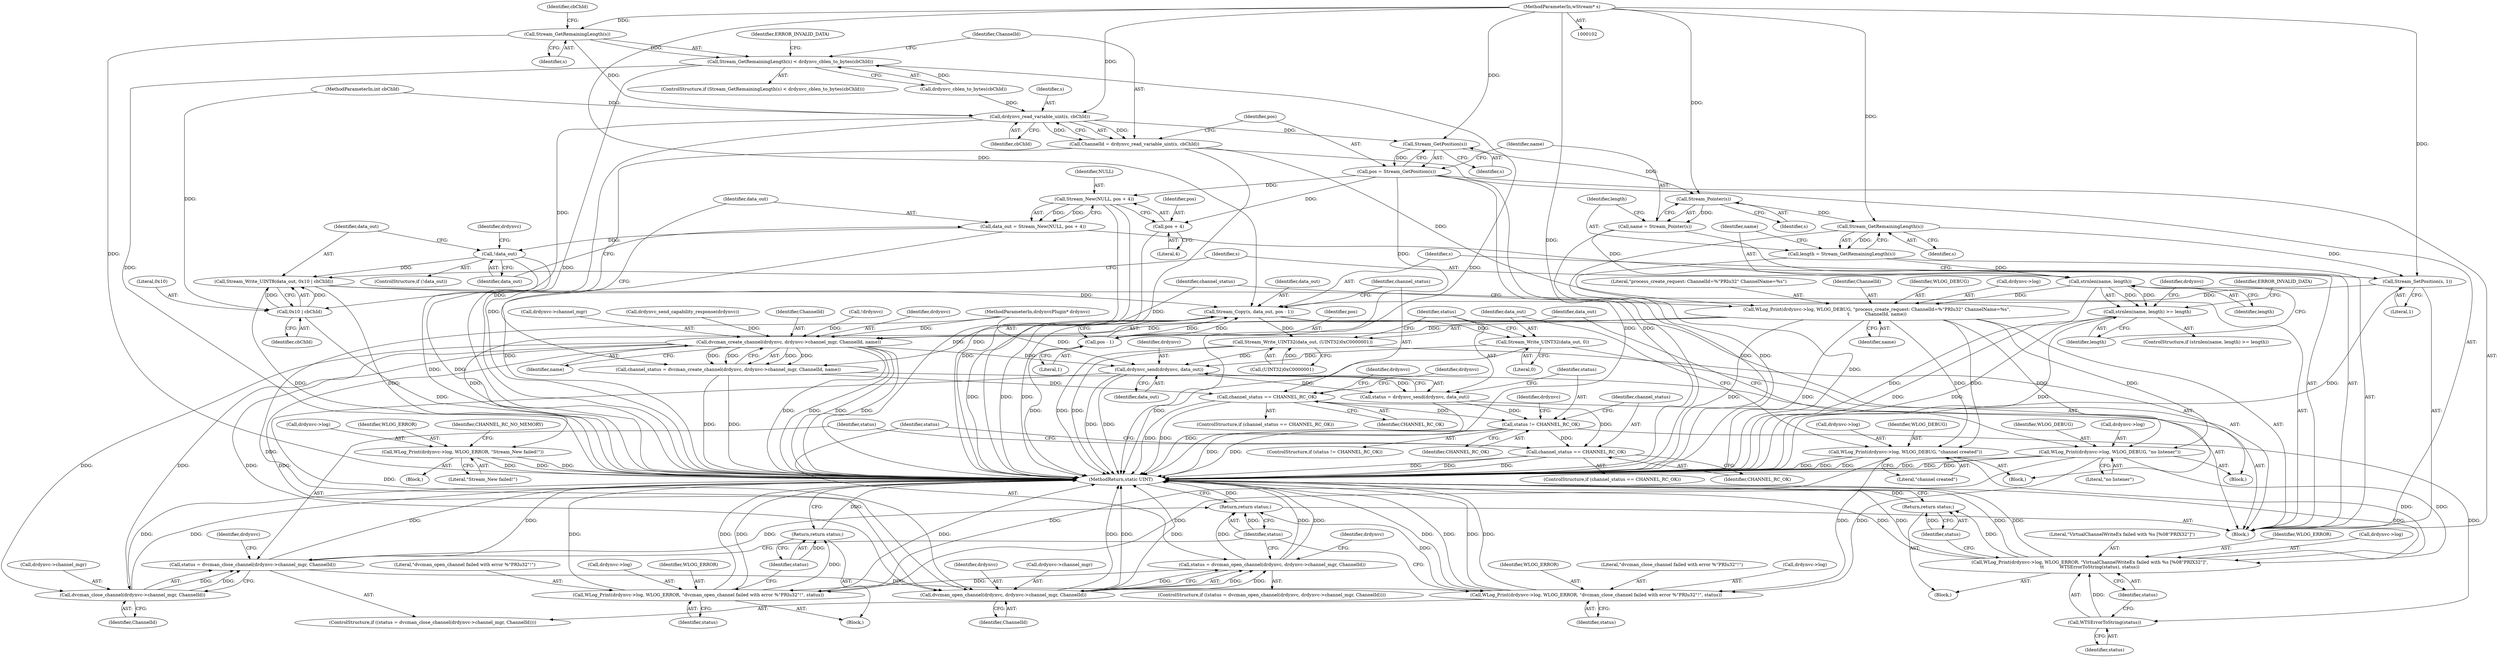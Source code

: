 digraph "0_FreeRDP_baee520e3dd9be6511c45a14c5f5e77784de1471_2@API" {
"1000153" [label="(Call,Stream_GetRemainingLength(s))"];
"1000106" [label="(MethodParameterIn,wStream* s)"];
"1000152" [label="(Call,Stream_GetRemainingLength(s) < drdynvc_cblen_to_bytes(cbChId))"];
"1000161" [label="(Call,drdynvc_read_variable_uint(s, cbChId))"];
"1000159" [label="(Call,ChannelId = drdynvc_read_variable_uint(s, cbChId))"];
"1000184" [label="(Call,WLog_Print(drdynvc->log, WLOG_DEBUG, \"process_create_request: ChannelId=%\"PRIu32\" ChannelName=%s\",\n\t           ChannelId, name))"];
"1000194" [label="(Call,dvcman_create_channel(drdynvc, drdynvc->channel_mgr, ChannelId, name))"];
"1000192" [label="(Call,channel_status = dvcman_create_channel(drdynvc, drdynvc->channel_mgr, ChannelId, name))"];
"1000235" [label="(Call,channel_status == CHANNEL_RC_OK)"];
"1000267" [label="(Call,status != CHANNEL_RC_OK)"];
"1000277" [label="(Call,WTSErrorToString(status))"];
"1000271" [label="(Call,WLog_Print(drdynvc->log, WLOG_ERROR, \"VirtualChannelWriteEx failed with %s [%08\"PRIX32\"]\",\n\t\t           WTSErrorToString(status), status))"];
"1000280" [label="(Return,return status;)"];
"1000283" [label="(Call,channel_status == CHANNEL_RC_OK)"];
"1000263" [label="(Call,drdynvc_send(drdynvc, data_out))"];
"1000261" [label="(Call,status = drdynvc_send(drdynvc, data_out))"];
"1000290" [label="(Call,dvcman_open_channel(drdynvc, drdynvc->channel_mgr, ChannelId))"];
"1000288" [label="(Call,status = dvcman_open_channel(drdynvc, drdynvc->channel_mgr, ChannelId))"];
"1000297" [label="(Call,WLog_Print(drdynvc->log, WLOG_ERROR, \"dvcman_open_channel failed with error %\"PRIu32\"!\", status))"];
"1000304" [label="(Return,return status;)"];
"1000323" [label="(Return,return status;)"];
"1000311" [label="(Call,dvcman_close_channel(drdynvc->channel_mgr, ChannelId))"];
"1000309" [label="(Call,status = dvcman_close_channel(drdynvc->channel_mgr, ChannelId))"];
"1000316" [label="(Call,WLog_Print(drdynvc->log, WLOG_ERROR, \"dvcman_close_channel failed with error %\"PRIu32\"!\", status))"];
"1000212" [label="(Call,WLog_Print(drdynvc->log, WLOG_ERROR, \"Stream_New failed!\"))"];
"1000239" [label="(Call,WLog_Print(drdynvc->log, WLOG_DEBUG, \"channel created\"))"];
"1000250" [label="(Call,WLog_Print(drdynvc->log, WLOG_DEBUG, \"no listener\"))"];
"1000166" [label="(Call,Stream_GetPosition(s))"];
"1000164" [label="(Call,pos = Stream_GetPosition(s))"];
"1000203" [label="(Call,Stream_New(NULL, pos + 4))"];
"1000201" [label="(Call,data_out = Stream_New(NULL, pos + 4))"];
"1000209" [label="(Call,!data_out)"];
"1000220" [label="(Call,Stream_Write_UINT8(data_out, 0x10 | cbChId))"];
"1000228" [label="(Call,Stream_Copy(s, data_out, pos - 1))"];
"1000245" [label="(Call,Stream_Write_UINT32(data_out, 0))"];
"1000256" [label="(Call,Stream_Write_UINT32(data_out, (UINT32)0xC0000001))"];
"1000205" [label="(Call,pos + 4)"];
"1000231" [label="(Call,pos - 1)"];
"1000170" [label="(Call,Stream_Pointer(s))"];
"1000168" [label="(Call,name = Stream_Pointer(s))"];
"1000178" [label="(Call,strnlen(name, length))"];
"1000177" [label="(Call,strnlen(name, length) >= length)"];
"1000174" [label="(Call,Stream_GetRemainingLength(s))"];
"1000172" [label="(Call,length = Stream_GetRemainingLength(s))"];
"1000225" [label="(Call,Stream_SetPosition(s, 1))"];
"1000222" [label="(Call,0x10 | cbChId)"];
"1000283" [label="(Call,channel_status == CHANNEL_RC_OK)"];
"1000204" [label="(Identifier,NULL)"];
"1000227" [label="(Literal,1)"];
"1000224" [label="(Identifier,cbChId)"];
"1000177" [label="(Call,strnlen(name, length) >= length)"];
"1000241" [label="(Identifier,drdynvc)"];
"1000226" [label="(Identifier,s)"];
"1000275" [label="(Identifier,WLOG_ERROR)"];
"1000279" [label="(Identifier,status)"];
"1000277" [label="(Call,WTSErrorToString(status))"];
"1000252" [label="(Identifier,drdynvc)"];
"1000203" [label="(Call,Stream_New(NULL, pos + 4))"];
"1000264" [label="(Identifier,drdynvc)"];
"1000166" [label="(Call,Stream_GetPosition(s))"];
"1000257" [label="(Identifier,data_out)"];
"1000250" [label="(Call,WLog_Print(drdynvc->log, WLOG_DEBUG, \"no listener\"))"];
"1000272" [label="(Call,drdynvc->log)"];
"1000183" [label="(Identifier,ERROR_INVALID_DATA)"];
"1000201" [label="(Call,data_out = Stream_New(NULL, pos + 4))"];
"1000302" [label="(Literal,\"dvcman_open_channel failed with error %\"PRIu32\"!\")"];
"1000213" [label="(Call,drdynvc->log)"];
"1000233" [label="(Literal,1)"];
"1000301" [label="(Identifier,WLOG_ERROR)"];
"1000135" [label="(Call,drdynvc_send_capability_response(drdynvc))"];
"1000175" [label="(Identifier,s)"];
"1000298" [label="(Call,drdynvc->log)"];
"1000180" [label="(Identifier,length)"];
"1000297" [label="(Call,WLog_Print(drdynvc->log, WLOG_ERROR, \"dvcman_open_channel failed with error %\"PRIu32\"!\", status))"];
"1000312" [label="(Call,drdynvc->channel_mgr)"];
"1000268" [label="(Identifier,status)"];
"1000325" [label="(MethodReturn,static UINT)"];
"1000225" [label="(Call,Stream_SetPosition(s, 1))"];
"1000308" [label="(ControlStructure,if ((status = dvcman_close_channel(drdynvc->channel_mgr, ChannelId))))"];
"1000188" [label="(Identifier,WLOG_DEBUG)"];
"1000172" [label="(Call,length = Stream_GetRemainingLength(s))"];
"1000246" [label="(Identifier,data_out)"];
"1000179" [label="(Identifier,name)"];
"1000322" [label="(Identifier,status)"];
"1000181" [label="(Identifier,length)"];
"1000222" [label="(Call,0x10 | cbChId)"];
"1000270" [label="(Block,)"];
"1000316" [label="(Call,WLog_Print(drdynvc->log, WLOG_ERROR, \"dvcman_close_channel failed with error %\"PRIu32\"!\", status))"];
"1000185" [label="(Call,drdynvc->log)"];
"1000199" [label="(Identifier,ChannelId)"];
"1000165" [label="(Identifier,pos)"];
"1000209" [label="(Call,!data_out)"];
"1000116" [label="(Call,!drdynvc)"];
"1000258" [label="(Call,(UINT32)0xC0000001)"];
"1000173" [label="(Identifier,length)"];
"1000299" [label="(Identifier,drdynvc)"];
"1000194" [label="(Call,dvcman_create_channel(drdynvc, drdynvc->channel_mgr, ChannelId, name))"];
"1000265" [label="(Identifier,data_out)"];
"1000168" [label="(Call,name = Stream_Pointer(s))"];
"1000324" [label="(Identifier,status)"];
"1000152" [label="(Call,Stream_GetRemainingLength(s) < drdynvc_cblen_to_bytes(cbChId))"];
"1000212" [label="(Call,WLog_Print(drdynvc->log, WLOG_ERROR, \"Stream_New failed!\"))"];
"1000230" [label="(Identifier,data_out)"];
"1000159" [label="(Call,ChannelId = drdynvc_read_variable_uint(s, cbChId))"];
"1000191" [label="(Identifier,name)"];
"1000261" [label="(Call,status = drdynvc_send(drdynvc, data_out))"];
"1000105" [label="(MethodParameterIn,int cbChId)"];
"1000162" [label="(Identifier,s)"];
"1000217" [label="(Literal,\"Stream_New failed!\")"];
"1000229" [label="(Identifier,s)"];
"1000189" [label="(Literal,\"process_create_request: ChannelId=%\"PRIu32\" ChannelName=%s\")"];
"1000107" [label="(Block,)"];
"1000235" [label="(Call,channel_status == CHANNEL_RC_OK)"];
"1000323" [label="(Return,return status;)"];
"1000284" [label="(Identifier,channel_status)"];
"1000245" [label="(Call,Stream_Write_UINT32(data_out, 0))"];
"1000282" [label="(ControlStructure,if (channel_status == CHANNEL_RC_OK))"];
"1000228" [label="(Call,Stream_Copy(s, data_out, pos - 1))"];
"1000153" [label="(Call,Stream_GetRemainingLength(s))"];
"1000287" [label="(ControlStructure,if ((status = dvcman_open_channel(drdynvc, drdynvc->channel_mgr, ChannelId))))"];
"1000303" [label="(Identifier,status)"];
"1000232" [label="(Identifier,pos)"];
"1000154" [label="(Identifier,s)"];
"1000305" [label="(Identifier,status)"];
"1000216" [label="(Identifier,WLOG_ERROR)"];
"1000151" [label="(ControlStructure,if (Stream_GetRemainingLength(s) < drdynvc_cblen_to_bytes(cbChId)))"];
"1000169" [label="(Identifier,name)"];
"1000263" [label="(Call,drdynvc_send(drdynvc, data_out))"];
"1000190" [label="(Identifier,ChannelId)"];
"1000161" [label="(Call,drdynvc_read_variable_uint(s, cbChId))"];
"1000267" [label="(Call,status != CHANNEL_RC_OK)"];
"1000254" [label="(Identifier,WLOG_DEBUG)"];
"1000285" [label="(Identifier,CHANNEL_RC_OK)"];
"1000291" [label="(Identifier,drdynvc)"];
"1000200" [label="(Identifier,name)"];
"1000186" [label="(Identifier,drdynvc)"];
"1000184" [label="(Call,WLog_Print(drdynvc->log, WLOG_DEBUG, \"process_create_request: ChannelId=%\"PRIu32\" ChannelName=%s\",\n\t           ChannelId, name))"];
"1000309" [label="(Call,status = dvcman_close_channel(drdynvc->channel_mgr, ChannelId))"];
"1000195" [label="(Identifier,drdynvc)"];
"1000155" [label="(Call,drdynvc_cblen_to_bytes(cbChId))"];
"1000292" [label="(Call,drdynvc->channel_mgr)"];
"1000269" [label="(Identifier,CHANNEL_RC_OK)"];
"1000266" [label="(ControlStructure,if (status != CHANNEL_RC_OK))"];
"1000315" [label="(Identifier,ChannelId)"];
"1000211" [label="(Block,)"];
"1000234" [label="(ControlStructure,if (channel_status == CHANNEL_RC_OK))"];
"1000240" [label="(Call,drdynvc->log)"];
"1000318" [label="(Identifier,drdynvc)"];
"1000244" [label="(Literal,\"channel created\")"];
"1000176" [label="(ControlStructure,if (strnlen(name, length) >= length))"];
"1000170" [label="(Call,Stream_Pointer(s))"];
"1000290" [label="(Call,dvcman_open_channel(drdynvc, drdynvc->channel_mgr, ChannelId))"];
"1000158" [label="(Identifier,ERROR_INVALID_DATA)"];
"1000196" [label="(Call,drdynvc->channel_mgr)"];
"1000271" [label="(Call,WLog_Print(drdynvc->log, WLOG_ERROR, \"VirtualChannelWriteEx failed with %s [%08\"PRIX32\"]\",\n\t\t           WTSErrorToString(status), status))"];
"1000163" [label="(Identifier,cbChId)"];
"1000238" [label="(Block,)"];
"1000223" [label="(Literal,0x10)"];
"1000304" [label="(Return,return status;)"];
"1000193" [label="(Identifier,channel_status)"];
"1000276" [label="(Literal,\"VirtualChannelWriteEx failed with %s [%08\"PRIX32\"]\")"];
"1000207" [label="(Literal,4)"];
"1000262" [label="(Identifier,status)"];
"1000320" [label="(Identifier,WLOG_ERROR)"];
"1000255" [label="(Literal,\"no listener\")"];
"1000288" [label="(Call,status = dvcman_open_channel(drdynvc, drdynvc->channel_mgr, ChannelId))"];
"1000192" [label="(Call,channel_status = dvcman_create_channel(drdynvc, drdynvc->channel_mgr, ChannelId, name))"];
"1000289" [label="(Identifier,status)"];
"1000156" [label="(Identifier,cbChId)"];
"1000239" [label="(Call,WLog_Print(drdynvc->log, WLOG_DEBUG, \"channel created\"))"];
"1000280" [label="(Return,return status;)"];
"1000321" [label="(Literal,\"dvcman_close_channel failed with error %\"PRIu32\"!\")"];
"1000220" [label="(Call,Stream_Write_UINT8(data_out, 0x10 | cbChId))"];
"1000210" [label="(Identifier,data_out)"];
"1000295" [label="(Identifier,ChannelId)"];
"1000296" [label="(Block,)"];
"1000247" [label="(Literal,0)"];
"1000164" [label="(Call,pos = Stream_GetPosition(s))"];
"1000174" [label="(Call,Stream_GetRemainingLength(s))"];
"1000251" [label="(Call,drdynvc->log)"];
"1000256" [label="(Call,Stream_Write_UINT32(data_out, (UINT32)0xC0000001))"];
"1000219" [label="(Identifier,CHANNEL_RC_NO_MEMORY)"];
"1000171" [label="(Identifier,s)"];
"1000311" [label="(Call,dvcman_close_channel(drdynvc->channel_mgr, ChannelId))"];
"1000214" [label="(Identifier,drdynvc)"];
"1000178" [label="(Call,strnlen(name, length))"];
"1000281" [label="(Identifier,status)"];
"1000205" [label="(Call,pos + 4)"];
"1000236" [label="(Identifier,channel_status)"];
"1000249" [label="(Block,)"];
"1000103" [label="(MethodParameterIn,drdynvcPlugin* drdynvc)"];
"1000106" [label="(MethodParameterIn,wStream* s)"];
"1000273" [label="(Identifier,drdynvc)"];
"1000231" [label="(Call,pos - 1)"];
"1000221" [label="(Identifier,data_out)"];
"1000237" [label="(Identifier,CHANNEL_RC_OK)"];
"1000206" [label="(Identifier,pos)"];
"1000243" [label="(Identifier,WLOG_DEBUG)"];
"1000317" [label="(Call,drdynvc->log)"];
"1000208" [label="(ControlStructure,if (!data_out))"];
"1000278" [label="(Identifier,status)"];
"1000160" [label="(Identifier,ChannelId)"];
"1000202" [label="(Identifier,data_out)"];
"1000167" [label="(Identifier,s)"];
"1000310" [label="(Identifier,status)"];
"1000153" -> "1000152"  [label="AST: "];
"1000153" -> "1000154"  [label="CFG: "];
"1000154" -> "1000153"  [label="AST: "];
"1000156" -> "1000153"  [label="CFG: "];
"1000153" -> "1000325"  [label="DDG: "];
"1000153" -> "1000152"  [label="DDG: "];
"1000106" -> "1000153"  [label="DDG: "];
"1000153" -> "1000161"  [label="DDG: "];
"1000106" -> "1000102"  [label="AST: "];
"1000106" -> "1000325"  [label="DDG: "];
"1000106" -> "1000161"  [label="DDG: "];
"1000106" -> "1000166"  [label="DDG: "];
"1000106" -> "1000170"  [label="DDG: "];
"1000106" -> "1000174"  [label="DDG: "];
"1000106" -> "1000225"  [label="DDG: "];
"1000106" -> "1000228"  [label="DDG: "];
"1000152" -> "1000151"  [label="AST: "];
"1000152" -> "1000155"  [label="CFG: "];
"1000155" -> "1000152"  [label="AST: "];
"1000158" -> "1000152"  [label="CFG: "];
"1000160" -> "1000152"  [label="CFG: "];
"1000152" -> "1000325"  [label="DDG: "];
"1000152" -> "1000325"  [label="DDG: "];
"1000152" -> "1000325"  [label="DDG: "];
"1000155" -> "1000152"  [label="DDG: "];
"1000161" -> "1000159"  [label="AST: "];
"1000161" -> "1000163"  [label="CFG: "];
"1000162" -> "1000161"  [label="AST: "];
"1000163" -> "1000161"  [label="AST: "];
"1000159" -> "1000161"  [label="CFG: "];
"1000161" -> "1000325"  [label="DDG: "];
"1000161" -> "1000159"  [label="DDG: "];
"1000161" -> "1000159"  [label="DDG: "];
"1000155" -> "1000161"  [label="DDG: "];
"1000105" -> "1000161"  [label="DDG: "];
"1000161" -> "1000166"  [label="DDG: "];
"1000161" -> "1000222"  [label="DDG: "];
"1000159" -> "1000107"  [label="AST: "];
"1000160" -> "1000159"  [label="AST: "];
"1000165" -> "1000159"  [label="CFG: "];
"1000159" -> "1000325"  [label="DDG: "];
"1000159" -> "1000325"  [label="DDG: "];
"1000159" -> "1000184"  [label="DDG: "];
"1000184" -> "1000107"  [label="AST: "];
"1000184" -> "1000191"  [label="CFG: "];
"1000185" -> "1000184"  [label="AST: "];
"1000188" -> "1000184"  [label="AST: "];
"1000189" -> "1000184"  [label="AST: "];
"1000190" -> "1000184"  [label="AST: "];
"1000191" -> "1000184"  [label="AST: "];
"1000193" -> "1000184"  [label="CFG: "];
"1000184" -> "1000325"  [label="DDG: "];
"1000184" -> "1000325"  [label="DDG: "];
"1000178" -> "1000184"  [label="DDG: "];
"1000184" -> "1000194"  [label="DDG: "];
"1000184" -> "1000194"  [label="DDG: "];
"1000184" -> "1000212"  [label="DDG: "];
"1000184" -> "1000239"  [label="DDG: "];
"1000184" -> "1000239"  [label="DDG: "];
"1000184" -> "1000250"  [label="DDG: "];
"1000184" -> "1000250"  [label="DDG: "];
"1000194" -> "1000192"  [label="AST: "];
"1000194" -> "1000200"  [label="CFG: "];
"1000195" -> "1000194"  [label="AST: "];
"1000196" -> "1000194"  [label="AST: "];
"1000199" -> "1000194"  [label="AST: "];
"1000200" -> "1000194"  [label="AST: "];
"1000192" -> "1000194"  [label="CFG: "];
"1000194" -> "1000325"  [label="DDG: "];
"1000194" -> "1000325"  [label="DDG: "];
"1000194" -> "1000325"  [label="DDG: "];
"1000194" -> "1000325"  [label="DDG: "];
"1000194" -> "1000192"  [label="DDG: "];
"1000194" -> "1000192"  [label="DDG: "];
"1000194" -> "1000192"  [label="DDG: "];
"1000194" -> "1000192"  [label="DDG: "];
"1000116" -> "1000194"  [label="DDG: "];
"1000135" -> "1000194"  [label="DDG: "];
"1000103" -> "1000194"  [label="DDG: "];
"1000194" -> "1000263"  [label="DDG: "];
"1000194" -> "1000290"  [label="DDG: "];
"1000194" -> "1000290"  [label="DDG: "];
"1000194" -> "1000311"  [label="DDG: "];
"1000194" -> "1000311"  [label="DDG: "];
"1000192" -> "1000107"  [label="AST: "];
"1000193" -> "1000192"  [label="AST: "];
"1000202" -> "1000192"  [label="CFG: "];
"1000192" -> "1000325"  [label="DDG: "];
"1000192" -> "1000325"  [label="DDG: "];
"1000192" -> "1000235"  [label="DDG: "];
"1000235" -> "1000234"  [label="AST: "];
"1000235" -> "1000237"  [label="CFG: "];
"1000236" -> "1000235"  [label="AST: "];
"1000237" -> "1000235"  [label="AST: "];
"1000241" -> "1000235"  [label="CFG: "];
"1000252" -> "1000235"  [label="CFG: "];
"1000235" -> "1000325"  [label="DDG: "];
"1000235" -> "1000325"  [label="DDG: "];
"1000235" -> "1000267"  [label="DDG: "];
"1000235" -> "1000283"  [label="DDG: "];
"1000267" -> "1000266"  [label="AST: "];
"1000267" -> "1000269"  [label="CFG: "];
"1000268" -> "1000267"  [label="AST: "];
"1000269" -> "1000267"  [label="AST: "];
"1000273" -> "1000267"  [label="CFG: "];
"1000284" -> "1000267"  [label="CFG: "];
"1000267" -> "1000325"  [label="DDG: "];
"1000267" -> "1000325"  [label="DDG: "];
"1000261" -> "1000267"  [label="DDG: "];
"1000267" -> "1000277"  [label="DDG: "];
"1000267" -> "1000283"  [label="DDG: "];
"1000277" -> "1000271"  [label="AST: "];
"1000277" -> "1000278"  [label="CFG: "];
"1000278" -> "1000277"  [label="AST: "];
"1000279" -> "1000277"  [label="CFG: "];
"1000277" -> "1000271"  [label="DDG: "];
"1000271" -> "1000270"  [label="AST: "];
"1000271" -> "1000279"  [label="CFG: "];
"1000272" -> "1000271"  [label="AST: "];
"1000275" -> "1000271"  [label="AST: "];
"1000276" -> "1000271"  [label="AST: "];
"1000279" -> "1000271"  [label="AST: "];
"1000281" -> "1000271"  [label="CFG: "];
"1000271" -> "1000325"  [label="DDG: "];
"1000271" -> "1000325"  [label="DDG: "];
"1000271" -> "1000325"  [label="DDG: "];
"1000271" -> "1000325"  [label="DDG: "];
"1000271" -> "1000325"  [label="DDG: "];
"1000250" -> "1000271"  [label="DDG: "];
"1000239" -> "1000271"  [label="DDG: "];
"1000271" -> "1000280"  [label="DDG: "];
"1000280" -> "1000270"  [label="AST: "];
"1000280" -> "1000281"  [label="CFG: "];
"1000281" -> "1000280"  [label="AST: "];
"1000325" -> "1000280"  [label="CFG: "];
"1000280" -> "1000325"  [label="DDG: "];
"1000281" -> "1000280"  [label="DDG: "];
"1000283" -> "1000282"  [label="AST: "];
"1000283" -> "1000285"  [label="CFG: "];
"1000284" -> "1000283"  [label="AST: "];
"1000285" -> "1000283"  [label="AST: "];
"1000289" -> "1000283"  [label="CFG: "];
"1000310" -> "1000283"  [label="CFG: "];
"1000283" -> "1000325"  [label="DDG: "];
"1000283" -> "1000325"  [label="DDG: "];
"1000283" -> "1000325"  [label="DDG: "];
"1000263" -> "1000261"  [label="AST: "];
"1000263" -> "1000265"  [label="CFG: "];
"1000264" -> "1000263"  [label="AST: "];
"1000265" -> "1000263"  [label="AST: "];
"1000261" -> "1000263"  [label="CFG: "];
"1000263" -> "1000325"  [label="DDG: "];
"1000263" -> "1000325"  [label="DDG: "];
"1000263" -> "1000261"  [label="DDG: "];
"1000263" -> "1000261"  [label="DDG: "];
"1000103" -> "1000263"  [label="DDG: "];
"1000256" -> "1000263"  [label="DDG: "];
"1000245" -> "1000263"  [label="DDG: "];
"1000263" -> "1000290"  [label="DDG: "];
"1000261" -> "1000107"  [label="AST: "];
"1000262" -> "1000261"  [label="AST: "];
"1000268" -> "1000261"  [label="CFG: "];
"1000261" -> "1000325"  [label="DDG: "];
"1000290" -> "1000288"  [label="AST: "];
"1000290" -> "1000295"  [label="CFG: "];
"1000291" -> "1000290"  [label="AST: "];
"1000292" -> "1000290"  [label="AST: "];
"1000295" -> "1000290"  [label="AST: "];
"1000288" -> "1000290"  [label="CFG: "];
"1000290" -> "1000325"  [label="DDG: "];
"1000290" -> "1000325"  [label="DDG: "];
"1000290" -> "1000325"  [label="DDG: "];
"1000290" -> "1000288"  [label="DDG: "];
"1000290" -> "1000288"  [label="DDG: "];
"1000290" -> "1000288"  [label="DDG: "];
"1000103" -> "1000290"  [label="DDG: "];
"1000288" -> "1000287"  [label="AST: "];
"1000289" -> "1000288"  [label="AST: "];
"1000299" -> "1000288"  [label="CFG: "];
"1000324" -> "1000288"  [label="CFG: "];
"1000288" -> "1000325"  [label="DDG: "];
"1000288" -> "1000325"  [label="DDG: "];
"1000288" -> "1000297"  [label="DDG: "];
"1000288" -> "1000323"  [label="DDG: "];
"1000297" -> "1000296"  [label="AST: "];
"1000297" -> "1000303"  [label="CFG: "];
"1000298" -> "1000297"  [label="AST: "];
"1000301" -> "1000297"  [label="AST: "];
"1000302" -> "1000297"  [label="AST: "];
"1000303" -> "1000297"  [label="AST: "];
"1000305" -> "1000297"  [label="CFG: "];
"1000297" -> "1000325"  [label="DDG: "];
"1000297" -> "1000325"  [label="DDG: "];
"1000297" -> "1000325"  [label="DDG: "];
"1000297" -> "1000325"  [label="DDG: "];
"1000250" -> "1000297"  [label="DDG: "];
"1000239" -> "1000297"  [label="DDG: "];
"1000297" -> "1000304"  [label="DDG: "];
"1000304" -> "1000296"  [label="AST: "];
"1000304" -> "1000305"  [label="CFG: "];
"1000305" -> "1000304"  [label="AST: "];
"1000325" -> "1000304"  [label="CFG: "];
"1000304" -> "1000325"  [label="DDG: "];
"1000305" -> "1000304"  [label="DDG: "];
"1000323" -> "1000107"  [label="AST: "];
"1000323" -> "1000324"  [label="CFG: "];
"1000324" -> "1000323"  [label="AST: "];
"1000325" -> "1000323"  [label="CFG: "];
"1000323" -> "1000325"  [label="DDG: "];
"1000324" -> "1000323"  [label="DDG: "];
"1000309" -> "1000323"  [label="DDG: "];
"1000316" -> "1000323"  [label="DDG: "];
"1000311" -> "1000309"  [label="AST: "];
"1000311" -> "1000315"  [label="CFG: "];
"1000312" -> "1000311"  [label="AST: "];
"1000315" -> "1000311"  [label="AST: "];
"1000309" -> "1000311"  [label="CFG: "];
"1000311" -> "1000325"  [label="DDG: "];
"1000311" -> "1000325"  [label="DDG: "];
"1000311" -> "1000309"  [label="DDG: "];
"1000311" -> "1000309"  [label="DDG: "];
"1000309" -> "1000308"  [label="AST: "];
"1000310" -> "1000309"  [label="AST: "];
"1000318" -> "1000309"  [label="CFG: "];
"1000324" -> "1000309"  [label="CFG: "];
"1000309" -> "1000325"  [label="DDG: "];
"1000309" -> "1000325"  [label="DDG: "];
"1000309" -> "1000316"  [label="DDG: "];
"1000316" -> "1000308"  [label="AST: "];
"1000316" -> "1000322"  [label="CFG: "];
"1000317" -> "1000316"  [label="AST: "];
"1000320" -> "1000316"  [label="AST: "];
"1000321" -> "1000316"  [label="AST: "];
"1000322" -> "1000316"  [label="AST: "];
"1000324" -> "1000316"  [label="CFG: "];
"1000316" -> "1000325"  [label="DDG: "];
"1000316" -> "1000325"  [label="DDG: "];
"1000316" -> "1000325"  [label="DDG: "];
"1000316" -> "1000325"  [label="DDG: "];
"1000250" -> "1000316"  [label="DDG: "];
"1000239" -> "1000316"  [label="DDG: "];
"1000212" -> "1000211"  [label="AST: "];
"1000212" -> "1000217"  [label="CFG: "];
"1000213" -> "1000212"  [label="AST: "];
"1000216" -> "1000212"  [label="AST: "];
"1000217" -> "1000212"  [label="AST: "];
"1000219" -> "1000212"  [label="CFG: "];
"1000212" -> "1000325"  [label="DDG: "];
"1000212" -> "1000325"  [label="DDG: "];
"1000212" -> "1000325"  [label="DDG: "];
"1000239" -> "1000238"  [label="AST: "];
"1000239" -> "1000244"  [label="CFG: "];
"1000240" -> "1000239"  [label="AST: "];
"1000243" -> "1000239"  [label="AST: "];
"1000244" -> "1000239"  [label="AST: "];
"1000246" -> "1000239"  [label="CFG: "];
"1000239" -> "1000325"  [label="DDG: "];
"1000239" -> "1000325"  [label="DDG: "];
"1000239" -> "1000325"  [label="DDG: "];
"1000250" -> "1000249"  [label="AST: "];
"1000250" -> "1000255"  [label="CFG: "];
"1000251" -> "1000250"  [label="AST: "];
"1000254" -> "1000250"  [label="AST: "];
"1000255" -> "1000250"  [label="AST: "];
"1000257" -> "1000250"  [label="CFG: "];
"1000250" -> "1000325"  [label="DDG: "];
"1000250" -> "1000325"  [label="DDG: "];
"1000250" -> "1000325"  [label="DDG: "];
"1000166" -> "1000164"  [label="AST: "];
"1000166" -> "1000167"  [label="CFG: "];
"1000167" -> "1000166"  [label="AST: "];
"1000164" -> "1000166"  [label="CFG: "];
"1000166" -> "1000164"  [label="DDG: "];
"1000166" -> "1000170"  [label="DDG: "];
"1000164" -> "1000107"  [label="AST: "];
"1000165" -> "1000164"  [label="AST: "];
"1000169" -> "1000164"  [label="CFG: "];
"1000164" -> "1000325"  [label="DDG: "];
"1000164" -> "1000325"  [label="DDG: "];
"1000164" -> "1000203"  [label="DDG: "];
"1000164" -> "1000205"  [label="DDG: "];
"1000164" -> "1000231"  [label="DDG: "];
"1000203" -> "1000201"  [label="AST: "];
"1000203" -> "1000205"  [label="CFG: "];
"1000204" -> "1000203"  [label="AST: "];
"1000205" -> "1000203"  [label="AST: "];
"1000201" -> "1000203"  [label="CFG: "];
"1000203" -> "1000325"  [label="DDG: "];
"1000203" -> "1000325"  [label="DDG: "];
"1000203" -> "1000201"  [label="DDG: "];
"1000203" -> "1000201"  [label="DDG: "];
"1000201" -> "1000107"  [label="AST: "];
"1000202" -> "1000201"  [label="AST: "];
"1000210" -> "1000201"  [label="CFG: "];
"1000201" -> "1000325"  [label="DDG: "];
"1000201" -> "1000209"  [label="DDG: "];
"1000209" -> "1000208"  [label="AST: "];
"1000209" -> "1000210"  [label="CFG: "];
"1000210" -> "1000209"  [label="AST: "];
"1000214" -> "1000209"  [label="CFG: "];
"1000221" -> "1000209"  [label="CFG: "];
"1000209" -> "1000325"  [label="DDG: "];
"1000209" -> "1000325"  [label="DDG: "];
"1000209" -> "1000220"  [label="DDG: "];
"1000220" -> "1000107"  [label="AST: "];
"1000220" -> "1000222"  [label="CFG: "];
"1000221" -> "1000220"  [label="AST: "];
"1000222" -> "1000220"  [label="AST: "];
"1000226" -> "1000220"  [label="CFG: "];
"1000220" -> "1000325"  [label="DDG: "];
"1000220" -> "1000325"  [label="DDG: "];
"1000222" -> "1000220"  [label="DDG: "];
"1000222" -> "1000220"  [label="DDG: "];
"1000220" -> "1000228"  [label="DDG: "];
"1000228" -> "1000107"  [label="AST: "];
"1000228" -> "1000231"  [label="CFG: "];
"1000229" -> "1000228"  [label="AST: "];
"1000230" -> "1000228"  [label="AST: "];
"1000231" -> "1000228"  [label="AST: "];
"1000236" -> "1000228"  [label="CFG: "];
"1000228" -> "1000325"  [label="DDG: "];
"1000228" -> "1000325"  [label="DDG: "];
"1000228" -> "1000325"  [label="DDG: "];
"1000225" -> "1000228"  [label="DDG: "];
"1000231" -> "1000228"  [label="DDG: "];
"1000231" -> "1000228"  [label="DDG: "];
"1000228" -> "1000245"  [label="DDG: "];
"1000228" -> "1000256"  [label="DDG: "];
"1000245" -> "1000238"  [label="AST: "];
"1000245" -> "1000247"  [label="CFG: "];
"1000246" -> "1000245"  [label="AST: "];
"1000247" -> "1000245"  [label="AST: "];
"1000262" -> "1000245"  [label="CFG: "];
"1000245" -> "1000325"  [label="DDG: "];
"1000256" -> "1000249"  [label="AST: "];
"1000256" -> "1000258"  [label="CFG: "];
"1000257" -> "1000256"  [label="AST: "];
"1000258" -> "1000256"  [label="AST: "];
"1000262" -> "1000256"  [label="CFG: "];
"1000256" -> "1000325"  [label="DDG: "];
"1000256" -> "1000325"  [label="DDG: "];
"1000258" -> "1000256"  [label="DDG: "];
"1000205" -> "1000207"  [label="CFG: "];
"1000206" -> "1000205"  [label="AST: "];
"1000207" -> "1000205"  [label="AST: "];
"1000205" -> "1000325"  [label="DDG: "];
"1000231" -> "1000233"  [label="CFG: "];
"1000232" -> "1000231"  [label="AST: "];
"1000233" -> "1000231"  [label="AST: "];
"1000231" -> "1000325"  [label="DDG: "];
"1000170" -> "1000168"  [label="AST: "];
"1000170" -> "1000171"  [label="CFG: "];
"1000171" -> "1000170"  [label="AST: "];
"1000168" -> "1000170"  [label="CFG: "];
"1000170" -> "1000168"  [label="DDG: "];
"1000170" -> "1000174"  [label="DDG: "];
"1000168" -> "1000107"  [label="AST: "];
"1000169" -> "1000168"  [label="AST: "];
"1000173" -> "1000168"  [label="CFG: "];
"1000168" -> "1000325"  [label="DDG: "];
"1000168" -> "1000178"  [label="DDG: "];
"1000178" -> "1000177"  [label="AST: "];
"1000178" -> "1000180"  [label="CFG: "];
"1000179" -> "1000178"  [label="AST: "];
"1000180" -> "1000178"  [label="AST: "];
"1000181" -> "1000178"  [label="CFG: "];
"1000178" -> "1000325"  [label="DDG: "];
"1000178" -> "1000177"  [label="DDG: "];
"1000178" -> "1000177"  [label="DDG: "];
"1000172" -> "1000178"  [label="DDG: "];
"1000177" -> "1000176"  [label="AST: "];
"1000177" -> "1000181"  [label="CFG: "];
"1000181" -> "1000177"  [label="AST: "];
"1000183" -> "1000177"  [label="CFG: "];
"1000186" -> "1000177"  [label="CFG: "];
"1000177" -> "1000325"  [label="DDG: "];
"1000177" -> "1000325"  [label="DDG: "];
"1000177" -> "1000325"  [label="DDG: "];
"1000174" -> "1000172"  [label="AST: "];
"1000174" -> "1000175"  [label="CFG: "];
"1000175" -> "1000174"  [label="AST: "];
"1000172" -> "1000174"  [label="CFG: "];
"1000174" -> "1000325"  [label="DDG: "];
"1000174" -> "1000172"  [label="DDG: "];
"1000174" -> "1000225"  [label="DDG: "];
"1000172" -> "1000107"  [label="AST: "];
"1000173" -> "1000172"  [label="AST: "];
"1000179" -> "1000172"  [label="CFG: "];
"1000172" -> "1000325"  [label="DDG: "];
"1000225" -> "1000107"  [label="AST: "];
"1000225" -> "1000227"  [label="CFG: "];
"1000226" -> "1000225"  [label="AST: "];
"1000227" -> "1000225"  [label="AST: "];
"1000229" -> "1000225"  [label="CFG: "];
"1000225" -> "1000325"  [label="DDG: "];
"1000222" -> "1000224"  [label="CFG: "];
"1000223" -> "1000222"  [label="AST: "];
"1000224" -> "1000222"  [label="AST: "];
"1000222" -> "1000325"  [label="DDG: "];
"1000105" -> "1000222"  [label="DDG: "];
}
